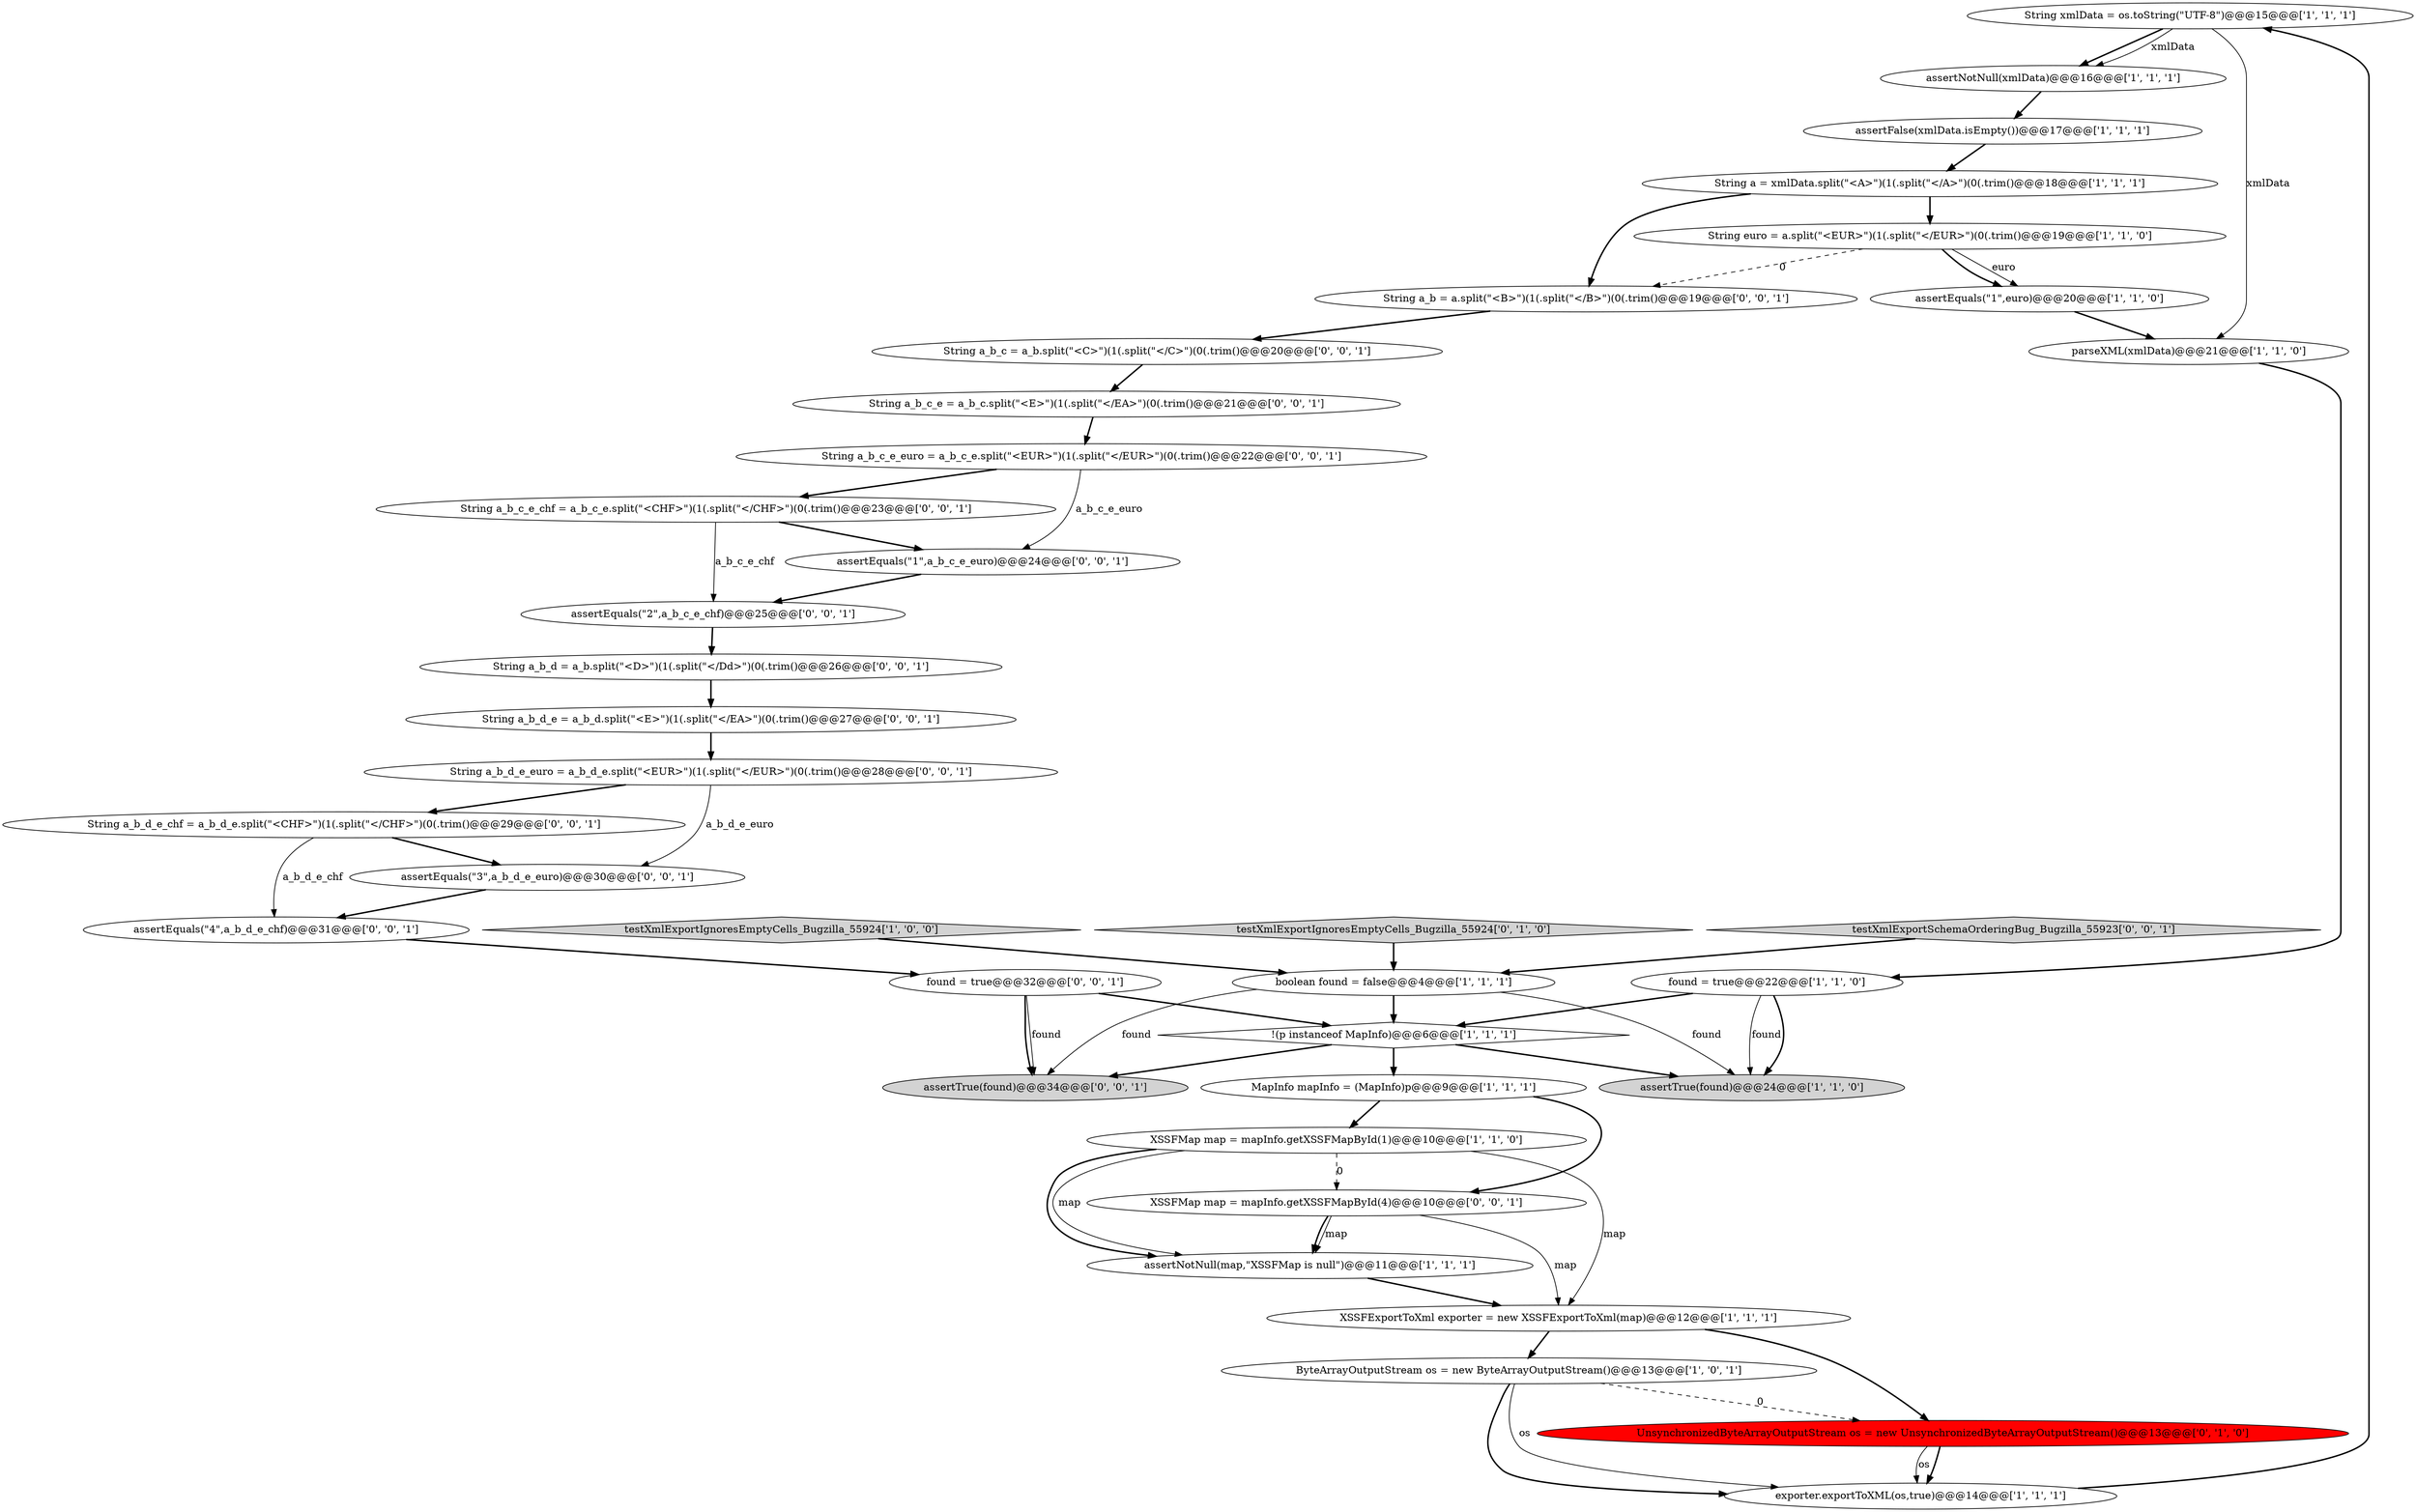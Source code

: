 digraph {
0 [style = filled, label = "String xmlData = os.toString(\"UTF-8\")@@@15@@@['1', '1', '1']", fillcolor = white, shape = ellipse image = "AAA0AAABBB1BBB"];
3 [style = filled, label = "assertEquals(\"1\",euro)@@@20@@@['1', '1', '0']", fillcolor = white, shape = ellipse image = "AAA0AAABBB1BBB"];
27 [style = filled, label = "String a_b = a.split(\"<B>\")(1(.split(\"</B>\")(0(.trim()@@@19@@@['0', '0', '1']", fillcolor = white, shape = ellipse image = "AAA0AAABBB3BBB"];
18 [style = filled, label = "UnsynchronizedByteArrayOutputStream os = new UnsynchronizedByteArrayOutputStream()@@@13@@@['0', '1', '0']", fillcolor = red, shape = ellipse image = "AAA1AAABBB2BBB"];
13 [style = filled, label = "XSSFExportToXml exporter = new XSSFExportToXml(map)@@@12@@@['1', '1', '1']", fillcolor = white, shape = ellipse image = "AAA0AAABBB1BBB"];
16 [style = filled, label = "String euro = a.split(\"<EUR>\")(1(.split(\"</EUR>\")(0(.trim()@@@19@@@['1', '1', '0']", fillcolor = white, shape = ellipse image = "AAA0AAABBB1BBB"];
31 [style = filled, label = "String a_b_d_e = a_b_d.split(\"<E>\")(1(.split(\"</EA>\")(0(.trim()@@@27@@@['0', '0', '1']", fillcolor = white, shape = ellipse image = "AAA0AAABBB3BBB"];
11 [style = filled, label = "assertNotNull(xmlData)@@@16@@@['1', '1', '1']", fillcolor = white, shape = ellipse image = "AAA0AAABBB1BBB"];
15 [style = filled, label = "ByteArrayOutputStream os = new ByteArrayOutputStream()@@@13@@@['1', '0', '1']", fillcolor = white, shape = ellipse image = "AAA0AAABBB1BBB"];
2 [style = filled, label = "parseXML(xmlData)@@@21@@@['1', '1', '0']", fillcolor = white, shape = ellipse image = "AAA0AAABBB1BBB"];
10 [style = filled, label = "XSSFMap map = mapInfo.getXSSFMapById(1)@@@10@@@['1', '1', '0']", fillcolor = white, shape = ellipse image = "AAA0AAABBB1BBB"];
33 [style = filled, label = "String a_b_d_e_euro = a_b_d_e.split(\"<EUR>\")(1(.split(\"</EUR>\")(0(.trim()@@@28@@@['0', '0', '1']", fillcolor = white, shape = ellipse image = "AAA0AAABBB3BBB"];
6 [style = filled, label = "exporter.exportToXML(os,true)@@@14@@@['1', '1', '1']", fillcolor = white, shape = ellipse image = "AAA0AAABBB1BBB"];
22 [style = filled, label = "testXmlExportSchemaOrderingBug_Bugzilla_55923['0', '0', '1']", fillcolor = lightgray, shape = diamond image = "AAA0AAABBB3BBB"];
7 [style = filled, label = "found = true@@@22@@@['1', '1', '0']", fillcolor = white, shape = ellipse image = "AAA0AAABBB1BBB"];
5 [style = filled, label = "assertTrue(found)@@@24@@@['1', '1', '0']", fillcolor = lightgray, shape = ellipse image = "AAA0AAABBB1BBB"];
26 [style = filled, label = "XSSFMap map = mapInfo.getXSSFMapById(4)@@@10@@@['0', '0', '1']", fillcolor = white, shape = ellipse image = "AAA0AAABBB3BBB"];
12 [style = filled, label = "String a = xmlData.split(\"<A>\")(1(.split(\"</A>\")(0(.trim()@@@18@@@['1', '1', '1']", fillcolor = white, shape = ellipse image = "AAA0AAABBB1BBB"];
1 [style = filled, label = "assertFalse(xmlData.isEmpty())@@@17@@@['1', '1', '1']", fillcolor = white, shape = ellipse image = "AAA0AAABBB1BBB"];
17 [style = filled, label = "testXmlExportIgnoresEmptyCells_Bugzilla_55924['1', '0', '0']", fillcolor = lightgray, shape = diamond image = "AAA0AAABBB1BBB"];
32 [style = filled, label = "String a_b_c_e_chf = a_b_c_e.split(\"<CHF>\")(1(.split(\"</CHF>\")(0(.trim()@@@23@@@['0', '0', '1']", fillcolor = white, shape = ellipse image = "AAA0AAABBB3BBB"];
29 [style = filled, label = "assertEquals(\"2\",a_b_c_e_chf)@@@25@@@['0', '0', '1']", fillcolor = white, shape = ellipse image = "AAA0AAABBB3BBB"];
14 [style = filled, label = "!(p instanceof MapInfo)@@@6@@@['1', '1', '1']", fillcolor = white, shape = diamond image = "AAA0AAABBB1BBB"];
35 [style = filled, label = "assertEquals(\"4\",a_b_d_e_chf)@@@31@@@['0', '0', '1']", fillcolor = white, shape = ellipse image = "AAA0AAABBB3BBB"];
30 [style = filled, label = "String a_b_c_e_euro = a_b_c_e.split(\"<EUR>\")(1(.split(\"</EUR>\")(0(.trim()@@@22@@@['0', '0', '1']", fillcolor = white, shape = ellipse image = "AAA0AAABBB3BBB"];
34 [style = filled, label = "String a_b_d = a_b.split(\"<D>\")(1(.split(\"</Dd>\")(0(.trim()@@@26@@@['0', '0', '1']", fillcolor = white, shape = ellipse image = "AAA0AAABBB3BBB"];
25 [style = filled, label = "String a_b_d_e_chf = a_b_d_e.split(\"<CHF>\")(1(.split(\"</CHF>\")(0(.trim()@@@29@@@['0', '0', '1']", fillcolor = white, shape = ellipse image = "AAA0AAABBB3BBB"];
36 [style = filled, label = "found = true@@@32@@@['0', '0', '1']", fillcolor = white, shape = ellipse image = "AAA0AAABBB3BBB"];
28 [style = filled, label = "assertEquals(\"3\",a_b_d_e_euro)@@@30@@@['0', '0', '1']", fillcolor = white, shape = ellipse image = "AAA0AAABBB3BBB"];
4 [style = filled, label = "MapInfo mapInfo = (MapInfo)p@@@9@@@['1', '1', '1']", fillcolor = white, shape = ellipse image = "AAA0AAABBB1BBB"];
20 [style = filled, label = "String a_b_c_e = a_b_c.split(\"<E>\")(1(.split(\"</EA>\")(0(.trim()@@@21@@@['0', '0', '1']", fillcolor = white, shape = ellipse image = "AAA0AAABBB3BBB"];
8 [style = filled, label = "boolean found = false@@@4@@@['1', '1', '1']", fillcolor = white, shape = ellipse image = "AAA0AAABBB1BBB"];
19 [style = filled, label = "testXmlExportIgnoresEmptyCells_Bugzilla_55924['0', '1', '0']", fillcolor = lightgray, shape = diamond image = "AAA0AAABBB2BBB"];
24 [style = filled, label = "String a_b_c = a_b.split(\"<C>\")(1(.split(\"</C>\")(0(.trim()@@@20@@@['0', '0', '1']", fillcolor = white, shape = ellipse image = "AAA0AAABBB3BBB"];
21 [style = filled, label = "assertEquals(\"1\",a_b_c_e_euro)@@@24@@@['0', '0', '1']", fillcolor = white, shape = ellipse image = "AAA0AAABBB3BBB"];
9 [style = filled, label = "assertNotNull(map,\"XSSFMap is null\")@@@11@@@['1', '1', '1']", fillcolor = white, shape = ellipse image = "AAA0AAABBB1BBB"];
23 [style = filled, label = "assertTrue(found)@@@34@@@['0', '0', '1']", fillcolor = lightgray, shape = ellipse image = "AAA0AAABBB3BBB"];
4->10 [style = bold, label=""];
16->3 [style = bold, label=""];
17->8 [style = bold, label=""];
26->9 [style = solid, label="map"];
25->28 [style = bold, label=""];
32->21 [style = bold, label=""];
25->35 [style = solid, label="a_b_d_e_chf"];
11->1 [style = bold, label=""];
16->27 [style = dashed, label="0"];
8->23 [style = solid, label="found"];
14->5 [style = bold, label=""];
33->28 [style = solid, label="a_b_d_e_euro"];
15->18 [style = dashed, label="0"];
4->26 [style = bold, label=""];
8->14 [style = bold, label=""];
0->11 [style = bold, label=""];
26->9 [style = bold, label=""];
30->32 [style = bold, label=""];
34->31 [style = bold, label=""];
15->6 [style = bold, label=""];
6->0 [style = bold, label=""];
12->16 [style = bold, label=""];
0->11 [style = solid, label="xmlData"];
29->34 [style = bold, label=""];
36->14 [style = bold, label=""];
0->2 [style = solid, label="xmlData"];
15->6 [style = solid, label="os"];
19->8 [style = bold, label=""];
8->5 [style = solid, label="found"];
32->29 [style = solid, label="a_b_c_e_chf"];
36->23 [style = solid, label="found"];
7->14 [style = bold, label=""];
24->20 [style = bold, label=""];
22->8 [style = bold, label=""];
10->13 [style = solid, label="map"];
7->5 [style = solid, label="found"];
28->35 [style = bold, label=""];
7->5 [style = bold, label=""];
10->26 [style = dashed, label="0"];
14->4 [style = bold, label=""];
21->29 [style = bold, label=""];
36->23 [style = bold, label=""];
3->2 [style = bold, label=""];
14->23 [style = bold, label=""];
18->6 [style = bold, label=""];
33->25 [style = bold, label=""];
10->9 [style = solid, label="map"];
31->33 [style = bold, label=""];
1->12 [style = bold, label=""];
18->6 [style = solid, label="os"];
26->13 [style = solid, label="map"];
27->24 [style = bold, label=""];
10->9 [style = bold, label=""];
30->21 [style = solid, label="a_b_c_e_euro"];
13->15 [style = bold, label=""];
2->7 [style = bold, label=""];
35->36 [style = bold, label=""];
16->3 [style = solid, label="euro"];
20->30 [style = bold, label=""];
12->27 [style = bold, label=""];
13->18 [style = bold, label=""];
9->13 [style = bold, label=""];
}
